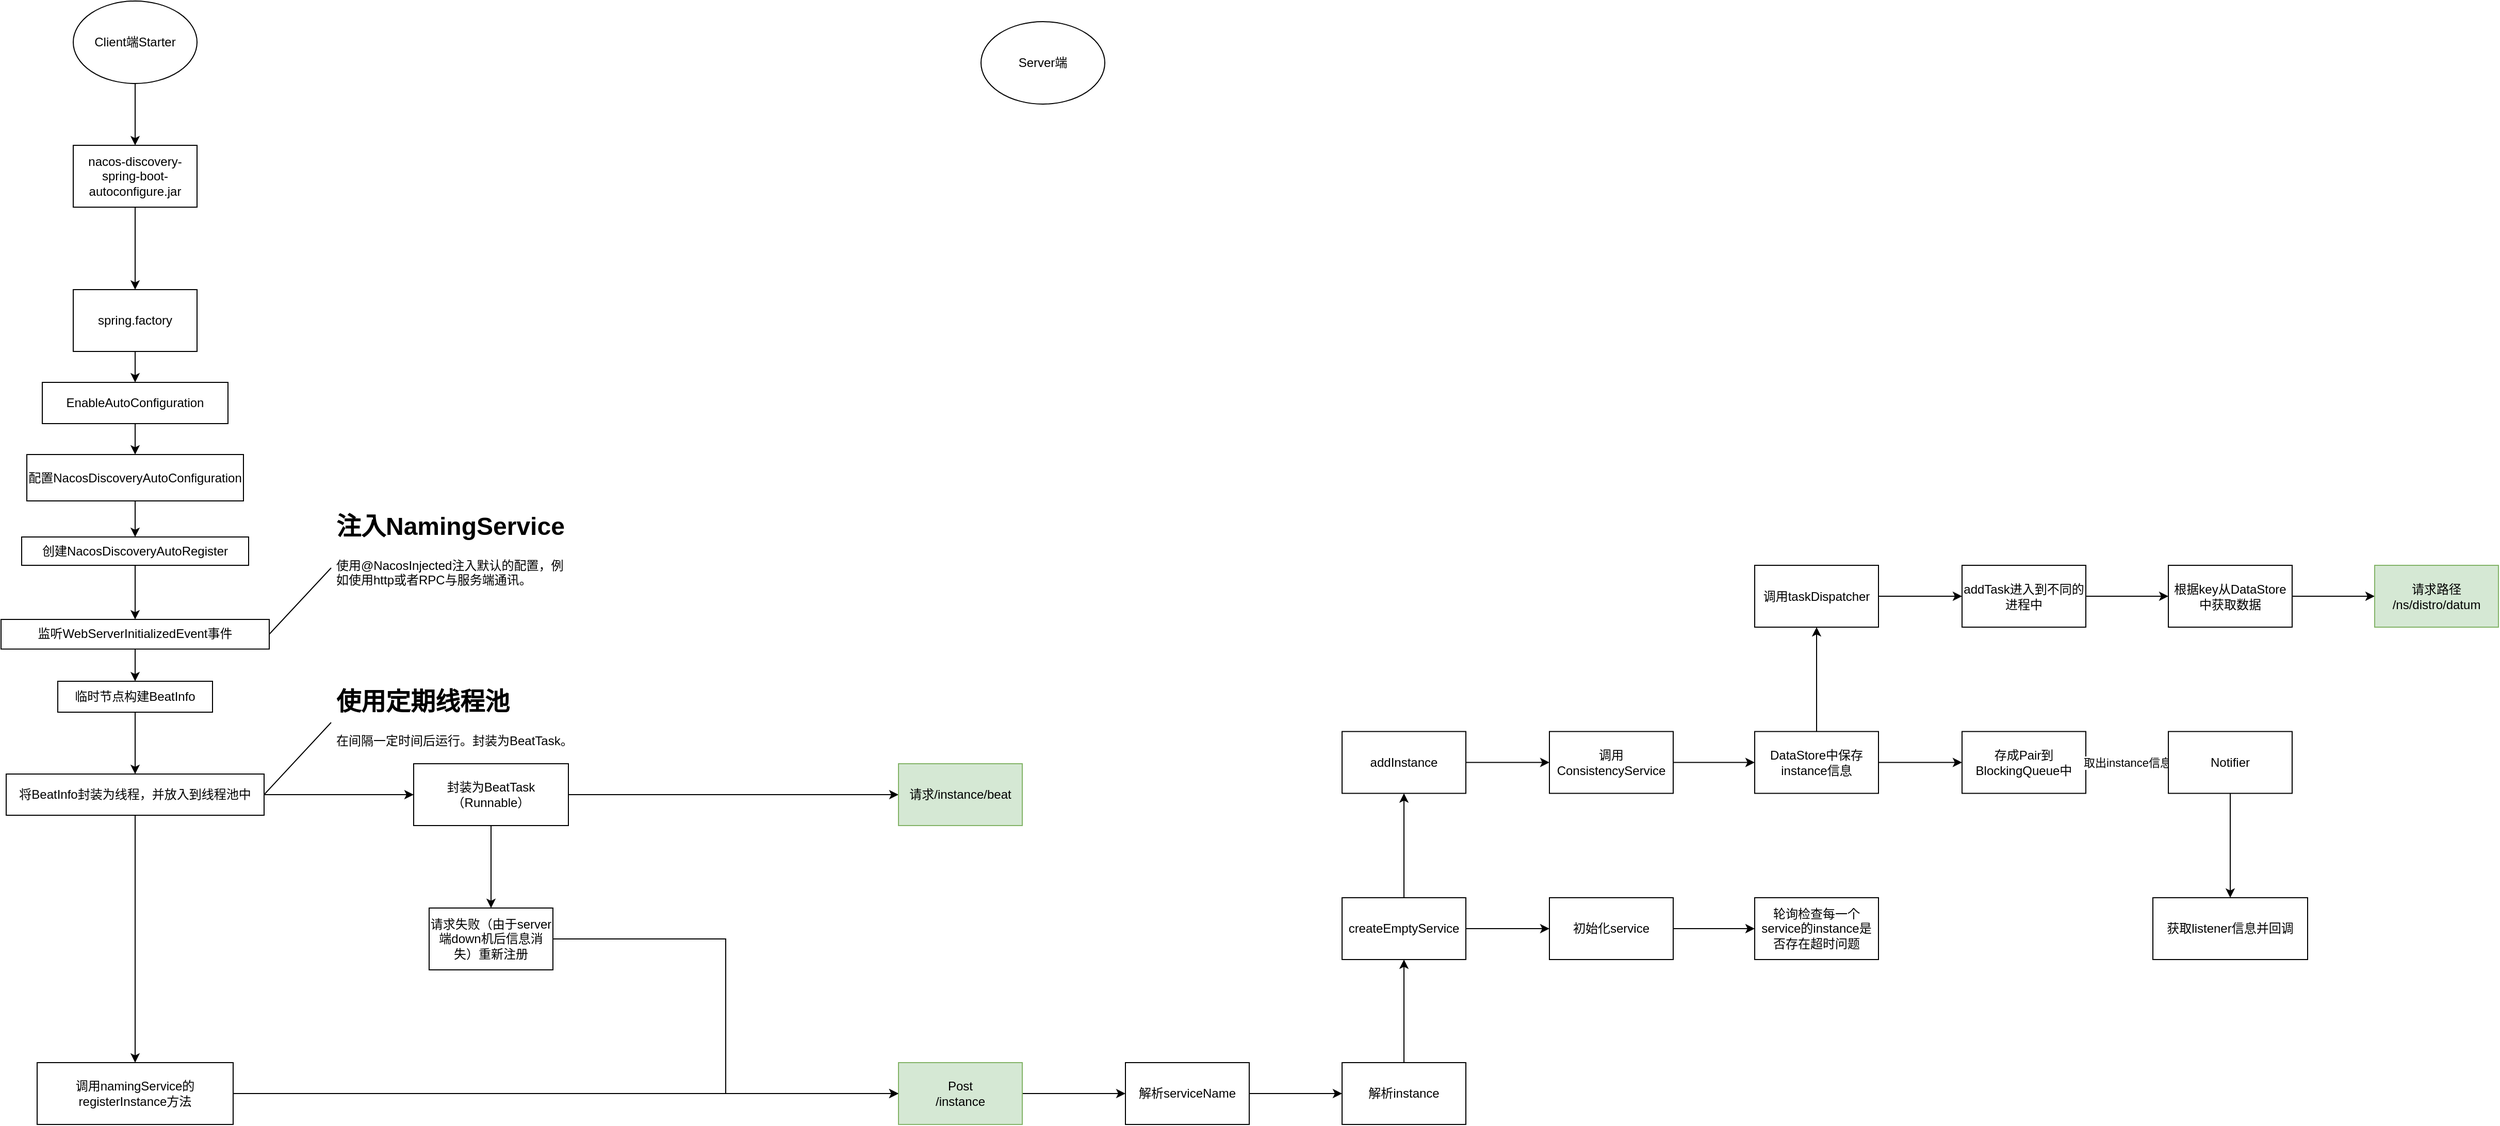 <mxfile version="15.6.8" type="github">
  <diagram id="1Op5jghNUw1cPAb3R31E" name="Page-1">
    <mxGraphModel dx="1422" dy="752" grid="1" gridSize="10" guides="1" tooltips="1" connect="1" arrows="1" fold="1" page="1" pageScale="1" pageWidth="1920" pageHeight="1200" math="0" shadow="0">
      <root>
        <mxCell id="0" />
        <mxCell id="1" parent="0" />
        <mxCell id="rQATWQKpPZrb8eQxDgEx-3" value="" style="edgeStyle=orthogonalEdgeStyle;rounded=0;orthogonalLoop=1;jettySize=auto;html=1;" edge="1" parent="1" source="rQATWQKpPZrb8eQxDgEx-1" target="rQATWQKpPZrb8eQxDgEx-2">
          <mxGeometry relative="1" as="geometry" />
        </mxCell>
        <mxCell id="rQATWQKpPZrb8eQxDgEx-1" value="Client端Starter" style="ellipse;whiteSpace=wrap;html=1;" vertex="1" parent="1">
          <mxGeometry x="250" y="20" width="120" height="80" as="geometry" />
        </mxCell>
        <mxCell id="rQATWQKpPZrb8eQxDgEx-5" value="" style="edgeStyle=orthogonalEdgeStyle;rounded=0;orthogonalLoop=1;jettySize=auto;html=1;" edge="1" parent="1" source="rQATWQKpPZrb8eQxDgEx-2" target="rQATWQKpPZrb8eQxDgEx-4">
          <mxGeometry relative="1" as="geometry" />
        </mxCell>
        <mxCell id="rQATWQKpPZrb8eQxDgEx-2" value="nacos-discovery-spring-boot-autoconfigure.jar" style="rounded=0;whiteSpace=wrap;html=1;" vertex="1" parent="1">
          <mxGeometry x="250" y="160" width="120" height="60" as="geometry" />
        </mxCell>
        <mxCell id="rQATWQKpPZrb8eQxDgEx-7" value="" style="edgeStyle=orthogonalEdgeStyle;rounded=0;orthogonalLoop=1;jettySize=auto;html=1;" edge="1" parent="1" source="rQATWQKpPZrb8eQxDgEx-4" target="rQATWQKpPZrb8eQxDgEx-6">
          <mxGeometry relative="1" as="geometry" />
        </mxCell>
        <mxCell id="rQATWQKpPZrb8eQxDgEx-4" value="&lt;div&gt;spring.factory&lt;/div&gt;" style="whiteSpace=wrap;html=1;rounded=0;" vertex="1" parent="1">
          <mxGeometry x="250" y="300" width="120" height="60" as="geometry" />
        </mxCell>
        <mxCell id="rQATWQKpPZrb8eQxDgEx-13" value="" style="edgeStyle=orthogonalEdgeStyle;rounded=0;orthogonalLoop=1;jettySize=auto;html=1;" edge="1" parent="1" source="rQATWQKpPZrb8eQxDgEx-6" target="rQATWQKpPZrb8eQxDgEx-12">
          <mxGeometry relative="1" as="geometry" />
        </mxCell>
        <mxCell id="rQATWQKpPZrb8eQxDgEx-6" value="EnableAutoConfiguration" style="whiteSpace=wrap;html=1;rounded=0;" vertex="1" parent="1">
          <mxGeometry x="220" y="390" width="180" height="40" as="geometry" />
        </mxCell>
        <mxCell id="rQATWQKpPZrb8eQxDgEx-15" value="" style="edgeStyle=orthogonalEdgeStyle;rounded=0;orthogonalLoop=1;jettySize=auto;html=1;" edge="1" parent="1" source="rQATWQKpPZrb8eQxDgEx-12" target="rQATWQKpPZrb8eQxDgEx-14">
          <mxGeometry relative="1" as="geometry" />
        </mxCell>
        <mxCell id="rQATWQKpPZrb8eQxDgEx-12" value="配置NacosDiscoveryAutoConfiguration" style="whiteSpace=wrap;html=1;rounded=0;" vertex="1" parent="1">
          <mxGeometry x="205" y="460" width="210" height="45" as="geometry" />
        </mxCell>
        <mxCell id="rQATWQKpPZrb8eQxDgEx-17" value="" style="edgeStyle=orthogonalEdgeStyle;rounded=0;orthogonalLoop=1;jettySize=auto;html=1;" edge="1" parent="1" source="rQATWQKpPZrb8eQxDgEx-14" target="rQATWQKpPZrb8eQxDgEx-16">
          <mxGeometry relative="1" as="geometry" />
        </mxCell>
        <mxCell id="rQATWQKpPZrb8eQxDgEx-14" value="创建NacosDiscoveryAutoRegister" style="whiteSpace=wrap;html=1;rounded=0;" vertex="1" parent="1">
          <mxGeometry x="200" y="540" width="220" height="27.5" as="geometry" />
        </mxCell>
        <mxCell id="rQATWQKpPZrb8eQxDgEx-21" value="" style="edgeStyle=orthogonalEdgeStyle;rounded=0;orthogonalLoop=1;jettySize=auto;html=1;entryX=0.5;entryY=0;entryDx=0;entryDy=0;" edge="1" parent="1" source="rQATWQKpPZrb8eQxDgEx-16" target="rQATWQKpPZrb8eQxDgEx-25">
          <mxGeometry relative="1" as="geometry" />
        </mxCell>
        <mxCell id="rQATWQKpPZrb8eQxDgEx-16" value="监听WebServerInitializedEvent事件" style="whiteSpace=wrap;html=1;rounded=0;" vertex="1" parent="1">
          <mxGeometry x="180" y="620" width="260" height="28.75" as="geometry" />
        </mxCell>
        <mxCell id="rQATWQKpPZrb8eQxDgEx-18" value="&lt;h1&gt;注入NamingService&lt;/h1&gt;&lt;p&gt;使用@NacosInjected注入默认的配置，例如使用http或者RPC与服务端通讯。&lt;/p&gt;" style="text;html=1;strokeColor=none;fillColor=none;spacing=5;spacingTop=-20;whiteSpace=wrap;overflow=hidden;rounded=0;" vertex="1" parent="1">
          <mxGeometry x="500" y="510" width="240" height="120" as="geometry" />
        </mxCell>
        <mxCell id="rQATWQKpPZrb8eQxDgEx-19" value="" style="endArrow=none;html=1;rounded=0;entryX=0;entryY=0.5;entryDx=0;entryDy=0;exitX=1;exitY=0.5;exitDx=0;exitDy=0;" edge="1" parent="1" source="rQATWQKpPZrb8eQxDgEx-16" target="rQATWQKpPZrb8eQxDgEx-18">
          <mxGeometry width="50" height="50" relative="1" as="geometry">
            <mxPoint x="390" y="470" as="sourcePoint" />
            <mxPoint x="440" y="420" as="targetPoint" />
          </mxGeometry>
        </mxCell>
        <mxCell id="rQATWQKpPZrb8eQxDgEx-23" value="" style="edgeStyle=orthogonalEdgeStyle;rounded=0;orthogonalLoop=1;jettySize=auto;html=1;exitX=1;exitY=0.5;exitDx=0;exitDy=0;" edge="1" parent="1" source="rQATWQKpPZrb8eQxDgEx-20" target="rQATWQKpPZrb8eQxDgEx-22">
          <mxGeometry relative="1" as="geometry" />
        </mxCell>
        <mxCell id="rQATWQKpPZrb8eQxDgEx-20" value="调用namingService的registerInstance方法" style="whiteSpace=wrap;html=1;rounded=0;" vertex="1" parent="1">
          <mxGeometry x="215" y="1050" width="190" height="60" as="geometry" />
        </mxCell>
        <mxCell id="rQATWQKpPZrb8eQxDgEx-41" style="edgeStyle=orthogonalEdgeStyle;rounded=0;orthogonalLoop=1;jettySize=auto;html=1;exitX=1;exitY=0.5;exitDx=0;exitDy=0;entryX=0;entryY=0.5;entryDx=0;entryDy=0;" edge="1" parent="1" source="rQATWQKpPZrb8eQxDgEx-22" target="rQATWQKpPZrb8eQxDgEx-40">
          <mxGeometry relative="1" as="geometry" />
        </mxCell>
        <mxCell id="rQATWQKpPZrb8eQxDgEx-22" value="&lt;div&gt;Post &lt;br&gt;&lt;/div&gt;&lt;div&gt;/instance&lt;/div&gt;" style="whiteSpace=wrap;html=1;rounded=0;fillColor=#d5e8d4;strokeColor=#82b366;" vertex="1" parent="1">
          <mxGeometry x="1050" y="1050" width="120" height="60" as="geometry" />
        </mxCell>
        <mxCell id="rQATWQKpPZrb8eQxDgEx-24" value="Server端" style="ellipse;whiteSpace=wrap;html=1;" vertex="1" parent="1">
          <mxGeometry x="1130" y="40" width="120" height="80" as="geometry" />
        </mxCell>
        <mxCell id="rQATWQKpPZrb8eQxDgEx-28" value="" style="edgeStyle=orthogonalEdgeStyle;rounded=0;orthogonalLoop=1;jettySize=auto;html=1;" edge="1" parent="1" source="rQATWQKpPZrb8eQxDgEx-25" target="rQATWQKpPZrb8eQxDgEx-27">
          <mxGeometry relative="1" as="geometry" />
        </mxCell>
        <mxCell id="rQATWQKpPZrb8eQxDgEx-25" value="临时节点构建BeatInfo" style="whiteSpace=wrap;html=1;rounded=0;" vertex="1" parent="1">
          <mxGeometry x="235" y="680" width="150" height="30" as="geometry" />
        </mxCell>
        <mxCell id="rQATWQKpPZrb8eQxDgEx-30" style="edgeStyle=orthogonalEdgeStyle;rounded=0;orthogonalLoop=1;jettySize=auto;html=1;exitX=0.5;exitY=1;exitDx=0;exitDy=0;entryX=0.5;entryY=0;entryDx=0;entryDy=0;" edge="1" parent="1" source="rQATWQKpPZrb8eQxDgEx-27" target="rQATWQKpPZrb8eQxDgEx-20">
          <mxGeometry relative="1" as="geometry" />
        </mxCell>
        <mxCell id="rQATWQKpPZrb8eQxDgEx-34" value="" style="edgeStyle=orthogonalEdgeStyle;rounded=0;orthogonalLoop=1;jettySize=auto;html=1;" edge="1" parent="1" source="rQATWQKpPZrb8eQxDgEx-27" target="rQATWQKpPZrb8eQxDgEx-33">
          <mxGeometry relative="1" as="geometry" />
        </mxCell>
        <mxCell id="rQATWQKpPZrb8eQxDgEx-27" value="将BeatInfo封装为线程，并放入到线程池中" style="whiteSpace=wrap;html=1;rounded=0;" vertex="1" parent="1">
          <mxGeometry x="185" y="770" width="250" height="40" as="geometry" />
        </mxCell>
        <mxCell id="rQATWQKpPZrb8eQxDgEx-31" value="&lt;h1&gt;使用定期线程池&lt;/h1&gt;&lt;p&gt;在间隔一定时间后运行。封装为BeatTask。&lt;/p&gt;" style="text;html=1;strokeColor=none;fillColor=none;spacing=5;spacingTop=-20;whiteSpace=wrap;overflow=hidden;rounded=0;" vertex="1" parent="1">
          <mxGeometry x="500" y="680" width="240" height="80" as="geometry" />
        </mxCell>
        <mxCell id="rQATWQKpPZrb8eQxDgEx-32" value="" style="endArrow=none;html=1;rounded=0;entryX=0;entryY=0.5;entryDx=0;entryDy=0;exitX=1;exitY=0.5;exitDx=0;exitDy=0;" edge="1" parent="1" source="rQATWQKpPZrb8eQxDgEx-27" target="rQATWQKpPZrb8eQxDgEx-31">
          <mxGeometry width="50" height="50" relative="1" as="geometry">
            <mxPoint x="500" y="890" as="sourcePoint" />
            <mxPoint x="550" y="840" as="targetPoint" />
          </mxGeometry>
        </mxCell>
        <mxCell id="rQATWQKpPZrb8eQxDgEx-36" value="" style="edgeStyle=orthogonalEdgeStyle;rounded=0;orthogonalLoop=1;jettySize=auto;html=1;" edge="1" parent="1" source="rQATWQKpPZrb8eQxDgEx-33" target="rQATWQKpPZrb8eQxDgEx-35">
          <mxGeometry relative="1" as="geometry" />
        </mxCell>
        <mxCell id="rQATWQKpPZrb8eQxDgEx-38" value="" style="edgeStyle=orthogonalEdgeStyle;rounded=0;orthogonalLoop=1;jettySize=auto;html=1;" edge="1" parent="1" source="rQATWQKpPZrb8eQxDgEx-33" target="rQATWQKpPZrb8eQxDgEx-37">
          <mxGeometry relative="1" as="geometry" />
        </mxCell>
        <mxCell id="rQATWQKpPZrb8eQxDgEx-33" value="封装为BeatTask（Runnable）" style="whiteSpace=wrap;html=1;rounded=0;" vertex="1" parent="1">
          <mxGeometry x="580" y="760" width="150" height="60" as="geometry" />
        </mxCell>
        <mxCell id="rQATWQKpPZrb8eQxDgEx-35" value="请求/instance/beat" style="whiteSpace=wrap;html=1;rounded=0;fillColor=#d5e8d4;strokeColor=#82b366;" vertex="1" parent="1">
          <mxGeometry x="1050" y="760" width="120" height="60" as="geometry" />
        </mxCell>
        <mxCell id="rQATWQKpPZrb8eQxDgEx-37" value="请求失败（由于server端down机后信息消失）重新注册" style="whiteSpace=wrap;html=1;rounded=0;" vertex="1" parent="1">
          <mxGeometry x="595" y="900" width="120" height="60" as="geometry" />
        </mxCell>
        <mxCell id="rQATWQKpPZrb8eQxDgEx-39" value="" style="endArrow=classic;html=1;rounded=0;entryX=0;entryY=0.5;entryDx=0;entryDy=0;exitX=1;exitY=0.5;exitDx=0;exitDy=0;edgeStyle=orthogonalEdgeStyle;" edge="1" parent="1" source="rQATWQKpPZrb8eQxDgEx-37" target="rQATWQKpPZrb8eQxDgEx-22">
          <mxGeometry width="50" height="50" relative="1" as="geometry">
            <mxPoint x="670" y="830" as="sourcePoint" />
            <mxPoint x="720" y="780" as="targetPoint" />
          </mxGeometry>
        </mxCell>
        <mxCell id="rQATWQKpPZrb8eQxDgEx-43" value="" style="edgeStyle=orthogonalEdgeStyle;rounded=0;orthogonalLoop=1;jettySize=auto;html=1;" edge="1" parent="1" source="rQATWQKpPZrb8eQxDgEx-40" target="rQATWQKpPZrb8eQxDgEx-42">
          <mxGeometry relative="1" as="geometry" />
        </mxCell>
        <mxCell id="rQATWQKpPZrb8eQxDgEx-40" value="解析serviceName" style="rounded=0;whiteSpace=wrap;html=1;" vertex="1" parent="1">
          <mxGeometry x="1270" y="1050" width="120" height="60" as="geometry" />
        </mxCell>
        <mxCell id="rQATWQKpPZrb8eQxDgEx-45" value="" style="edgeStyle=orthogonalEdgeStyle;rounded=0;orthogonalLoop=1;jettySize=auto;html=1;entryX=0.5;entryY=1;entryDx=0;entryDy=0;" edge="1" parent="1" source="rQATWQKpPZrb8eQxDgEx-42" target="rQATWQKpPZrb8eQxDgEx-52">
          <mxGeometry relative="1" as="geometry">
            <mxPoint x="1540" y="970" as="targetPoint" />
          </mxGeometry>
        </mxCell>
        <mxCell id="rQATWQKpPZrb8eQxDgEx-42" value="解析instance" style="whiteSpace=wrap;html=1;rounded=0;" vertex="1" parent="1">
          <mxGeometry x="1480" y="1050" width="120" height="60" as="geometry" />
        </mxCell>
        <mxCell id="rQATWQKpPZrb8eQxDgEx-54" value="" style="edgeStyle=orthogonalEdgeStyle;rounded=0;orthogonalLoop=1;jettySize=auto;html=1;" edge="1" parent="1" source="rQATWQKpPZrb8eQxDgEx-52" target="rQATWQKpPZrb8eQxDgEx-55">
          <mxGeometry relative="1" as="geometry">
            <mxPoint x="1480" y="750" as="targetPoint" />
          </mxGeometry>
        </mxCell>
        <mxCell id="rQATWQKpPZrb8eQxDgEx-58" value="" style="edgeStyle=orthogonalEdgeStyle;rounded=0;orthogonalLoop=1;jettySize=auto;html=1;" edge="1" parent="1" source="rQATWQKpPZrb8eQxDgEx-52" target="rQATWQKpPZrb8eQxDgEx-57">
          <mxGeometry relative="1" as="geometry" />
        </mxCell>
        <mxCell id="rQATWQKpPZrb8eQxDgEx-52" value="createEmptyService" style="rounded=0;whiteSpace=wrap;html=1;" vertex="1" parent="1">
          <mxGeometry x="1480" y="890" width="120" height="60" as="geometry" />
        </mxCell>
        <mxCell id="rQATWQKpPZrb8eQxDgEx-53" value="轮询检查每一个service的instance是否存在超时问题" style="whiteSpace=wrap;html=1;rounded=0;" vertex="1" parent="1">
          <mxGeometry x="1880" y="890" width="120" height="60" as="geometry" />
        </mxCell>
        <mxCell id="rQATWQKpPZrb8eQxDgEx-56" style="edgeStyle=orthogonalEdgeStyle;rounded=0;orthogonalLoop=1;jettySize=auto;html=1;exitX=1;exitY=0.5;exitDx=0;exitDy=0;" edge="1" parent="1" source="rQATWQKpPZrb8eQxDgEx-55" target="rQATWQKpPZrb8eQxDgEx-53">
          <mxGeometry relative="1" as="geometry" />
        </mxCell>
        <mxCell id="rQATWQKpPZrb8eQxDgEx-55" value="初始化service" style="rounded=0;whiteSpace=wrap;html=1;" vertex="1" parent="1">
          <mxGeometry x="1681" y="890" width="120" height="60" as="geometry" />
        </mxCell>
        <mxCell id="rQATWQKpPZrb8eQxDgEx-60" value="" style="edgeStyle=orthogonalEdgeStyle;rounded=0;orthogonalLoop=1;jettySize=auto;html=1;" edge="1" parent="1" source="rQATWQKpPZrb8eQxDgEx-57" target="rQATWQKpPZrb8eQxDgEx-59">
          <mxGeometry relative="1" as="geometry" />
        </mxCell>
        <mxCell id="rQATWQKpPZrb8eQxDgEx-57" value="addInstance" style="whiteSpace=wrap;html=1;rounded=0;" vertex="1" parent="1">
          <mxGeometry x="1480" y="728.75" width="120" height="60" as="geometry" />
        </mxCell>
        <mxCell id="rQATWQKpPZrb8eQxDgEx-62" value="" style="edgeStyle=orthogonalEdgeStyle;rounded=0;orthogonalLoop=1;jettySize=auto;html=1;" edge="1" parent="1" source="rQATWQKpPZrb8eQxDgEx-59" target="rQATWQKpPZrb8eQxDgEx-61">
          <mxGeometry relative="1" as="geometry" />
        </mxCell>
        <mxCell id="rQATWQKpPZrb8eQxDgEx-59" value="调用ConsistencyService" style="whiteSpace=wrap;html=1;rounded=0;" vertex="1" parent="1">
          <mxGeometry x="1681" y="728.75" width="120" height="60" as="geometry" />
        </mxCell>
        <mxCell id="rQATWQKpPZrb8eQxDgEx-64" value="" style="edgeStyle=orthogonalEdgeStyle;rounded=0;orthogonalLoop=1;jettySize=auto;html=1;" edge="1" parent="1" source="rQATWQKpPZrb8eQxDgEx-61" target="rQATWQKpPZrb8eQxDgEx-63">
          <mxGeometry relative="1" as="geometry" />
        </mxCell>
        <mxCell id="rQATWQKpPZrb8eQxDgEx-71" value="" style="edgeStyle=orthogonalEdgeStyle;rounded=0;orthogonalLoop=1;jettySize=auto;html=1;" edge="1" parent="1" source="rQATWQKpPZrb8eQxDgEx-61" target="rQATWQKpPZrb8eQxDgEx-70">
          <mxGeometry relative="1" as="geometry" />
        </mxCell>
        <mxCell id="rQATWQKpPZrb8eQxDgEx-61" value="DataStore中保存instance信息" style="whiteSpace=wrap;html=1;rounded=0;" vertex="1" parent="1">
          <mxGeometry x="1880" y="728.75" width="120" height="60" as="geometry" />
        </mxCell>
        <mxCell id="rQATWQKpPZrb8eQxDgEx-63" value="存成Pair到BlockingQueue中" style="whiteSpace=wrap;html=1;rounded=0;" vertex="1" parent="1">
          <mxGeometry x="2081" y="728.75" width="120" height="60" as="geometry" />
        </mxCell>
        <mxCell id="rQATWQKpPZrb8eQxDgEx-66" value="取出instance信息" style="edgeStyle=orthogonalEdgeStyle;rounded=0;orthogonalLoop=1;jettySize=auto;html=1;exitX=0;exitY=0.5;exitDx=0;exitDy=0;entryX=1;entryY=0.5;entryDx=0;entryDy=0;" edge="1" parent="1" source="rQATWQKpPZrb8eQxDgEx-65" target="rQATWQKpPZrb8eQxDgEx-63">
          <mxGeometry relative="1" as="geometry" />
        </mxCell>
        <mxCell id="rQATWQKpPZrb8eQxDgEx-68" style="edgeStyle=orthogonalEdgeStyle;rounded=0;orthogonalLoop=1;jettySize=auto;html=1;" edge="1" parent="1" source="rQATWQKpPZrb8eQxDgEx-65" target="rQATWQKpPZrb8eQxDgEx-69">
          <mxGeometry relative="1" as="geometry">
            <mxPoint x="2400" y="960" as="targetPoint" />
          </mxGeometry>
        </mxCell>
        <mxCell id="rQATWQKpPZrb8eQxDgEx-65" value="Notifier" style="rounded=0;whiteSpace=wrap;html=1;" vertex="1" parent="1">
          <mxGeometry x="2281" y="728.75" width="120" height="60" as="geometry" />
        </mxCell>
        <mxCell id="rQATWQKpPZrb8eQxDgEx-69" value="获取listener信息并回调" style="rounded=0;whiteSpace=wrap;html=1;" vertex="1" parent="1">
          <mxGeometry x="2266" y="890" width="150" height="60" as="geometry" />
        </mxCell>
        <mxCell id="rQATWQKpPZrb8eQxDgEx-73" value="" style="edgeStyle=orthogonalEdgeStyle;rounded=0;orthogonalLoop=1;jettySize=auto;html=1;" edge="1" parent="1" source="rQATWQKpPZrb8eQxDgEx-70" target="rQATWQKpPZrb8eQxDgEx-72">
          <mxGeometry relative="1" as="geometry" />
        </mxCell>
        <mxCell id="rQATWQKpPZrb8eQxDgEx-70" value="调用taskDispatcher" style="whiteSpace=wrap;html=1;rounded=0;" vertex="1" parent="1">
          <mxGeometry x="1880" y="567.5" width="120" height="60" as="geometry" />
        </mxCell>
        <mxCell id="rQATWQKpPZrb8eQxDgEx-75" value="" style="edgeStyle=orthogonalEdgeStyle;rounded=0;orthogonalLoop=1;jettySize=auto;html=1;" edge="1" parent="1" source="rQATWQKpPZrb8eQxDgEx-72" target="rQATWQKpPZrb8eQxDgEx-74">
          <mxGeometry relative="1" as="geometry" />
        </mxCell>
        <mxCell id="rQATWQKpPZrb8eQxDgEx-72" value="addTask进入到不同的进程中" style="whiteSpace=wrap;html=1;rounded=0;" vertex="1" parent="1">
          <mxGeometry x="2081" y="567.5" width="120" height="60" as="geometry" />
        </mxCell>
        <mxCell id="rQATWQKpPZrb8eQxDgEx-77" value="" style="edgeStyle=orthogonalEdgeStyle;rounded=0;orthogonalLoop=1;jettySize=auto;html=1;" edge="1" parent="1" source="rQATWQKpPZrb8eQxDgEx-74" target="rQATWQKpPZrb8eQxDgEx-76">
          <mxGeometry relative="1" as="geometry" />
        </mxCell>
        <mxCell id="rQATWQKpPZrb8eQxDgEx-74" value="根据key从DataStore中获取数据" style="whiteSpace=wrap;html=1;rounded=0;" vertex="1" parent="1">
          <mxGeometry x="2281" y="567.5" width="120" height="60" as="geometry" />
        </mxCell>
        <mxCell id="rQATWQKpPZrb8eQxDgEx-76" value="请求路径 /ns/distro/datum" style="whiteSpace=wrap;html=1;rounded=0;fillColor=#d5e8d4;strokeColor=#82b366;" vertex="1" parent="1">
          <mxGeometry x="2481" y="567.5" width="120" height="60" as="geometry" />
        </mxCell>
      </root>
    </mxGraphModel>
  </diagram>
</mxfile>
